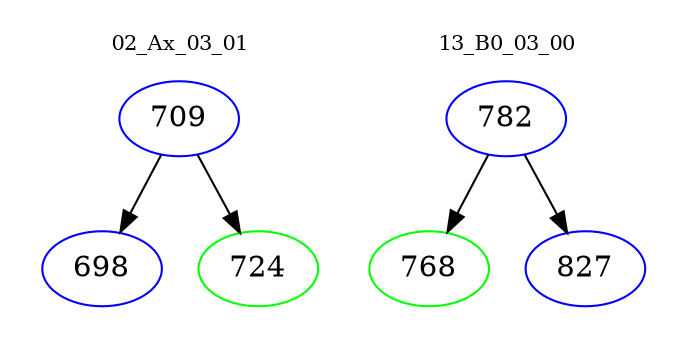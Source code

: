 digraph{
subgraph cluster_0 {
color = white
label = "02_Ax_03_01";
fontsize=10;
T0_709 [label="709", color="blue"]
T0_709 -> T0_698 [color="black"]
T0_698 [label="698", color="blue"]
T0_709 -> T0_724 [color="black"]
T0_724 [label="724", color="green"]
}
subgraph cluster_1 {
color = white
label = "13_B0_03_00";
fontsize=10;
T1_782 [label="782", color="blue"]
T1_782 -> T1_768 [color="black"]
T1_768 [label="768", color="green"]
T1_782 -> T1_827 [color="black"]
T1_827 [label="827", color="blue"]
}
}
